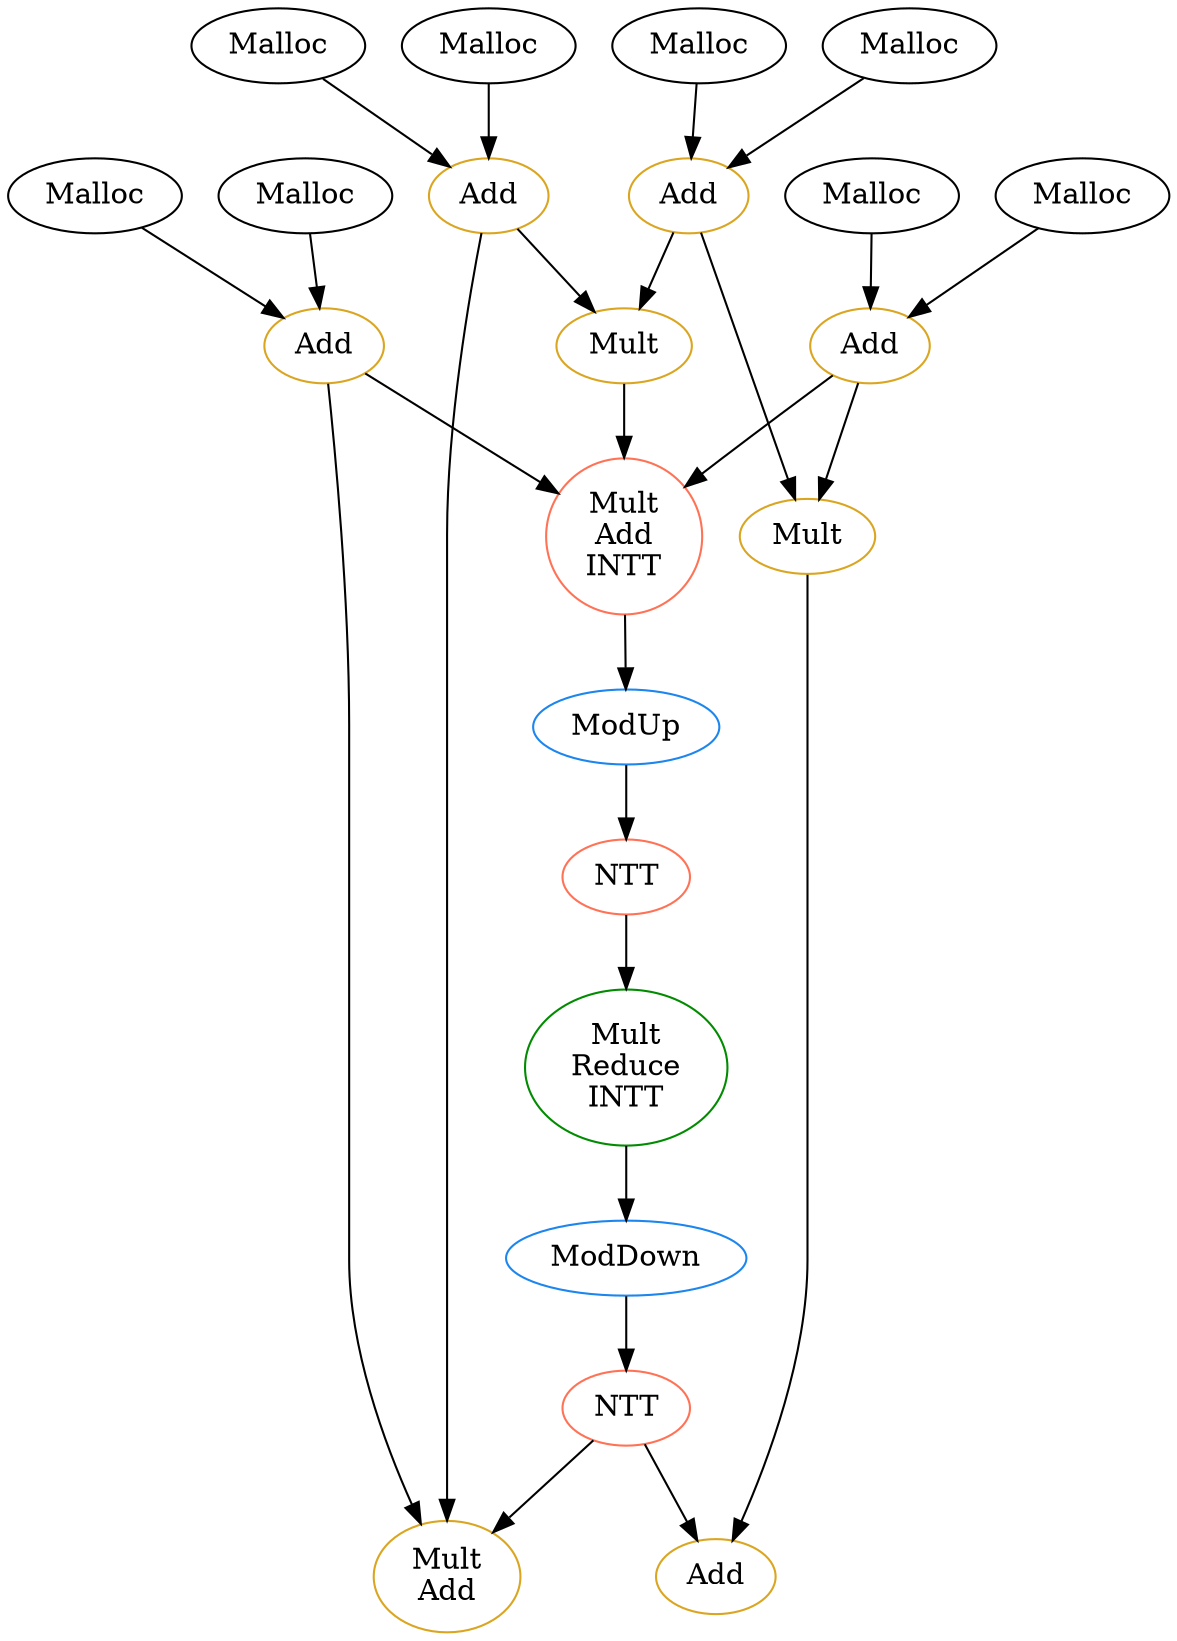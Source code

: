 digraph G {
0 [color=goldenrod, label=Add];
1 [color=goldenrod, label=Add];
2 [color=black, label=Malloc];
3 [color=black, label=Malloc];
4 [color=black, label=Malloc];
5 [color=black, label=Malloc];
6 [color=goldenrod, label=Add];
7 [color=goldenrod, label=Add];
8 [color=black, label=Malloc];
9 [color=black, label=Malloc];
10 [color=black, label=Malloc];
11 [color=black, label=Malloc];
12 [color=goldenrod, label=Mult];
13 [color=goldenrod, label=Mult];
14 [color=coral1, label="Mult
Add
INTT"];
15 [color=dodgerblue2, label=ModUp];
16 [color=coral1, label=NTT];
17 [color=green4, label="Mult
Reduce
INTT"];
18 [color=dodgerblue2, label=ModDown];
19 [color=coral1, label=NTT];
20 [color=goldenrod, label="Mult
Add"];
21 [color=goldenrod, label=Add];
2->0 ;
3->1 ;
4->0 ;
5->1 ;
8->6 ;
9->7 ;
10->6 ;
11->7 ;
1->13 ;
7->13 ;
1->12 ;
6->12 ;
14->15 ;
15->16 ;
17->18 ;
18->19 ;
13->21 ;
19->20 ;
19->21 ;
12->14 ;
0->14 ;
7->14 ;
0->20 ;
6->20 ;
16->17 ;
}
